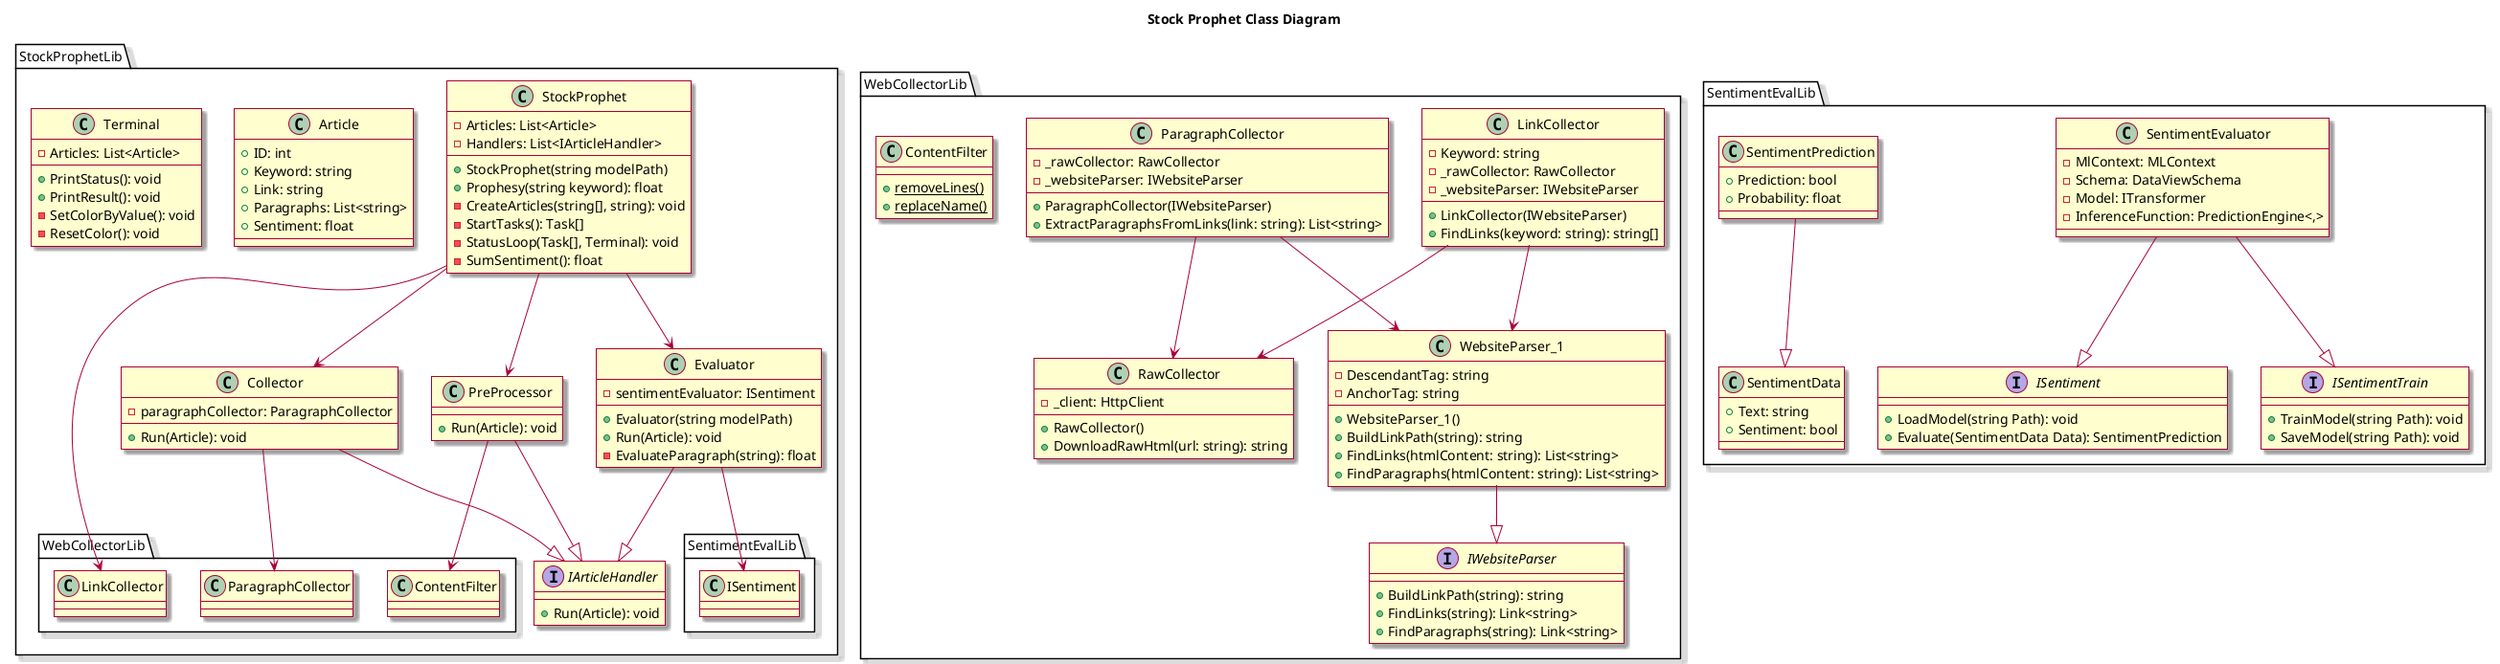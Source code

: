 @startuml Project Model Class Diagram

skin rose

title Stock Prophet Class Diagram


package StockProphetLib {

    class StockProphet {
        -Articles: List<Article>
        -Handlers: List<IArticleHandler>
        +StockProphet(string modelPath)
        +Prophesy(string keyword): float
        -CreateArticles(string[], string): void
        -StartTasks(): Task[]
        -StatusLoop(Task[], Terminal): void
        -SumSentiment(): float
    }
    StockProphet --> WebCollectorLib.LinkCollector
    StockProphet --> Collector
    StockProphet --> PreProcessor
    StockProphet --> Evaluator
    

    interface IArticleHandler {
        +Run(Article): void
    }


    class Collector {
        -paragraphCollector: ParagraphCollector
        +Run(Article): void
    }
    Collector --|> IArticleHandler
    Collector --> WebCollectorLib.ParagraphCollector
    

    class PreProcessor {
        +Run(Article): void
    }
    PreProcessor --|> IArticleHandler
    PreProcessor --> WebCollectorLib.ContentFilter


    class Evaluator {
        -sentimentEvaluator: ISentiment
        +Evaluator(string modelPath)
        +Run(Article): void
        -EvaluateParagraph(string): float
    }
    Evaluator --|> IArticleHandler
    Evaluator --> SentimentEvalLib.ISentiment


    class Article {
        +ID: int
        +Keyword: string
        +Link: string
        +Paragraphs: List<string>
        +Sentiment: float
    }


    class Terminal {
        -Articles: List<Article>
        +PrintStatus(): void
        +PrintResult(): void
        -SetColorByValue(): void
        -ResetColor(): void
    }
}


package WebCollectorLib 
{
    class LinkCollector {
        -Keyword: string
        -_rawCollector: RawCollector
        -_websiteParser: IWebsiteParser
        +LinkCollector(IWebsiteParser)
        +FindLinks(keyword: string): string[]
    }
    LinkCollector --> RawCollector
    LinkCollector --> WebsiteParser_1


    class ParagraphCollector {
        -_rawCollector: RawCollector
        -_websiteParser: IWebsiteParser
        +ParagraphCollector(IWebsiteParser)
        +ExtractParagraphsFromLinks(link: string): List<string>
    }
    ParagraphCollector --> RawCollector
    ParagraphCollector --> WebsiteParser_1


    class RawCollector {
      -_client: HttpClient
      +RawCollector()
      +DownloadRawHtml(url: string): string
    }


    interface IWebsiteParser {
        +BuildLinkPath(string): string
        +FindLinks(string): Link<string>
        +FindParagraphs(string): Link<string>
    }

    class WebsiteParser_1 {
        -DescendantTag: string
        -AnchorTag: string
        +WebsiteParser_1()
        +BuildLinkPath(string): string
        +FindLinks(htmlContent: string): List<string>
        +FindParagraphs(htmlContent: string): List<string>
    }
    WebsiteParser_1 --|> IWebsiteParser
    

    class ContentFilter {
        {static} +removeLines()
        {static} +replaceName()
    }
}

package SentimentEvalLib 
{
    interface ISentiment {
        +LoadModel(string Path): void
        +Evaluate(SentimentData Data): SentimentPrediction
    }

    interface ISentimentTrain {
        +TrainModel(string Path): void
        +SaveModel(string Path): void
    }
    
    class SentimentEvaluator {
        -MlContext: MLContext
        -Schema: DataViewSchema
        -Model: ITransformer
        -InferenceFunction: PredictionEngine<,>
    }
    SentimentEvaluator --|> ISentiment
    SentimentEvaluator --|> ISentimentTrain

    class SentimentData {
        +Text: string
        +Sentiment: bool
    }

    class SentimentPrediction {
        +Prediction: bool
        +Probability: float
    }
    SentimentPrediction --|> SentimentData
}


@enduml
